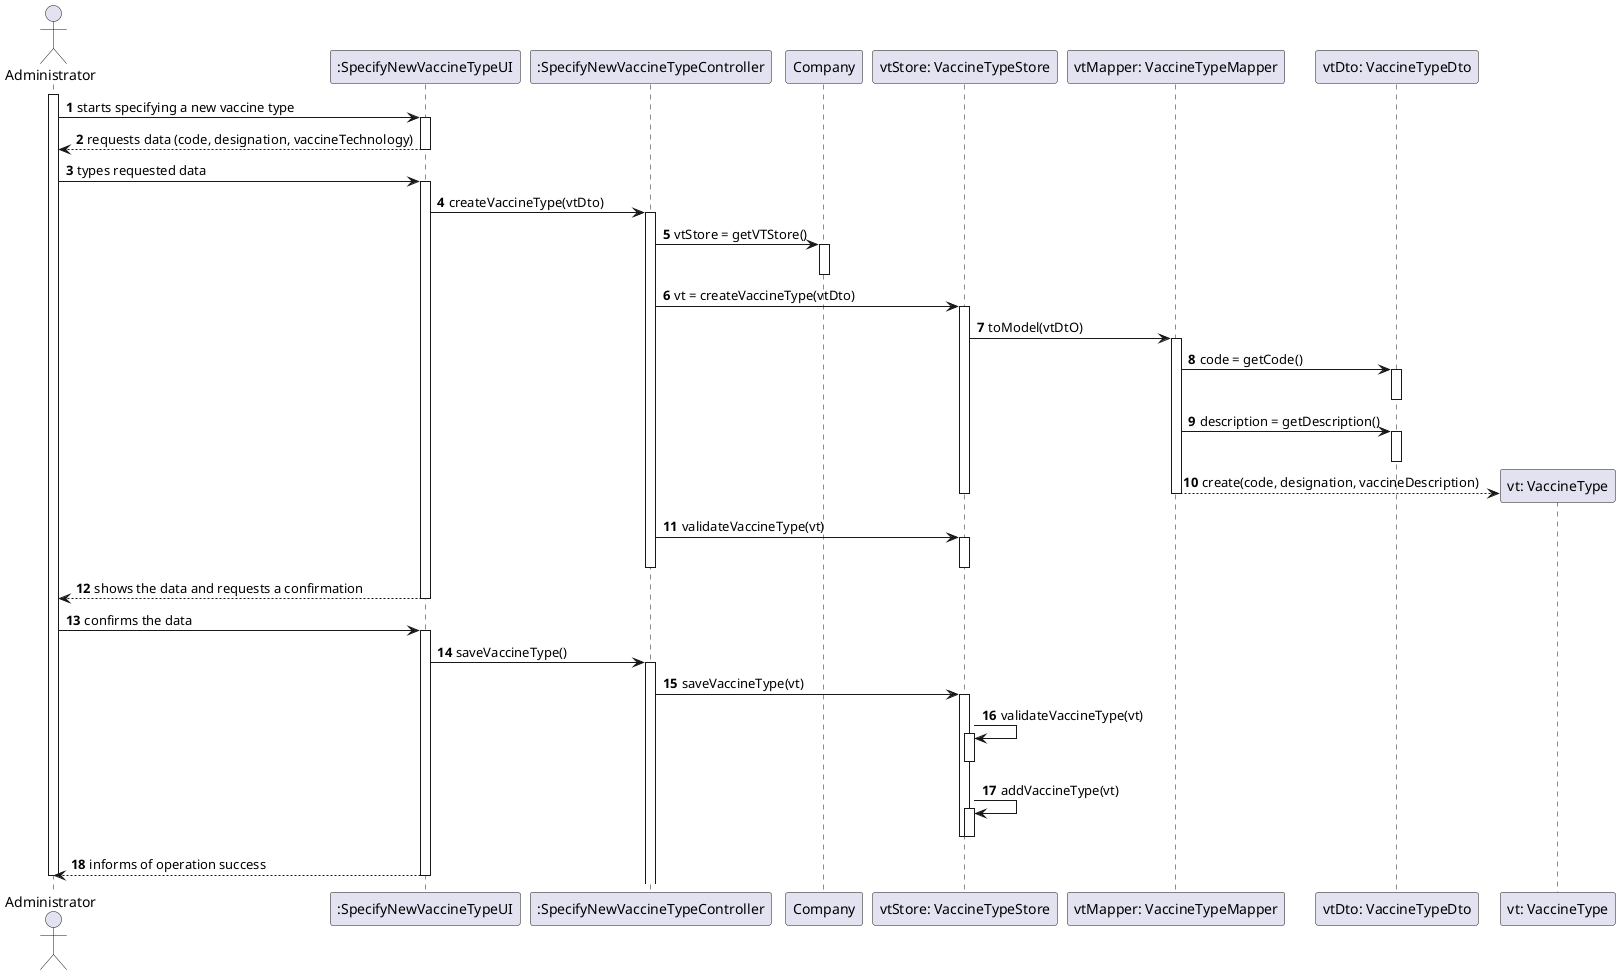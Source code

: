 @startuml
autonumber
'hide footbox
actor "Administrator" as ADM

participant ":SpecifyNewVaccineTypeUI" as UI
participant ":SpecifyNewVaccineTypeController" as CTRL
participant "Company" as CMP
participant "vtStore: VaccineTypeStore" as STORE_VT
participant "vtMapper: VaccineTypeMapper" as MP
participant "vtDto: VaccineTypeDto" as DTO
participant "vt: VaccineType" as VT

activate ADM
ADM -> UI : starts specifying a new vaccine type
activate UI
UI --> ADM : requests data (code, designation, vaccineTechnology)
deactivate UI

ADM -> UI : types requested data
activate UI

UI -> CTRL : createVaccineType(vtDto)
activate CTRL
CTRL -> CMP : vtStore = getVTStore()
activate CMP
deactivate CMP

CTRL -> STORE_VT : vt = createVaccineType(vtDto)
activate STORE_VT
STORE_VT -> MP : toModel(vtDtO)
activate MP

MP -> DTO : code = getCode()
activate DTO
deactivate DTO
MP -> DTO : description = getDescription()
activate DTO
deactivate DTO
MP --> VT** : create(code, designation, vaccineDescription)
deactivate MP
deactivate STORE_VT

CTRL -> STORE_VT : validateVaccineType(vt)
activate STORE_VT
deactivate STORE_VT
deactivate CTRL

UI --> ADM : shows the data and requests a confirmation
deactivate UI

ADM -> UI : confirms the data
activate UI
UI -> CTRL : saveVaccineType()
activate CTRL
CTRL -> STORE_VT : saveVaccineType(vt)
activate STORE_VT
STORE_VT -> STORE_VT : validateVaccineType(vt)
activate STORE_VT
deactivate STORE_VT
STORE_VT -> STORE_VT : addVaccineType(vt)
activate STORE_VT
deactivate STORE_VT
deactivate STORE_VT
UI --> ADM : informs of operation success
deactivate UI
deactivate ADM

@enduml
